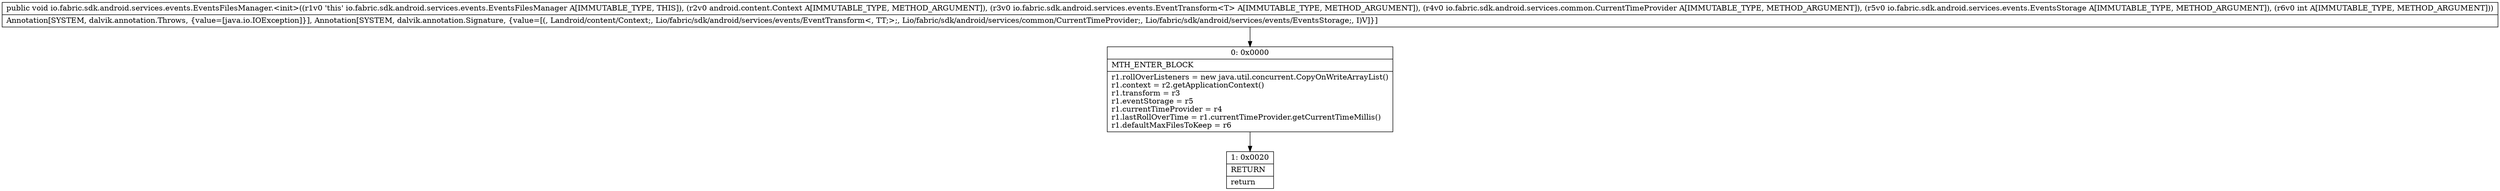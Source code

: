 digraph "CFG forio.fabric.sdk.android.services.events.EventsFilesManager.\<init\>(Landroid\/content\/Context;Lio\/fabric\/sdk\/android\/services\/events\/EventTransform;Lio\/fabric\/sdk\/android\/services\/common\/CurrentTimeProvider;Lio\/fabric\/sdk\/android\/services\/events\/EventsStorage;I)V" {
Node_0 [shape=record,label="{0\:\ 0x0000|MTH_ENTER_BLOCK\l|r1.rollOverListeners = new java.util.concurrent.CopyOnWriteArrayList()\lr1.context = r2.getApplicationContext()\lr1.transform = r3\lr1.eventStorage = r5\lr1.currentTimeProvider = r4\lr1.lastRollOverTime = r1.currentTimeProvider.getCurrentTimeMillis()\lr1.defaultMaxFilesToKeep = r6\l}"];
Node_1 [shape=record,label="{1\:\ 0x0020|RETURN\l|return\l}"];
MethodNode[shape=record,label="{public void io.fabric.sdk.android.services.events.EventsFilesManager.\<init\>((r1v0 'this' io.fabric.sdk.android.services.events.EventsFilesManager A[IMMUTABLE_TYPE, THIS]), (r2v0 android.content.Context A[IMMUTABLE_TYPE, METHOD_ARGUMENT]), (r3v0 io.fabric.sdk.android.services.events.EventTransform\<T\> A[IMMUTABLE_TYPE, METHOD_ARGUMENT]), (r4v0 io.fabric.sdk.android.services.common.CurrentTimeProvider A[IMMUTABLE_TYPE, METHOD_ARGUMENT]), (r5v0 io.fabric.sdk.android.services.events.EventsStorage A[IMMUTABLE_TYPE, METHOD_ARGUMENT]), (r6v0 int A[IMMUTABLE_TYPE, METHOD_ARGUMENT]))  | Annotation[SYSTEM, dalvik.annotation.Throws, \{value=[java.io.IOException]\}], Annotation[SYSTEM, dalvik.annotation.Signature, \{value=[(, Landroid\/content\/Context;, Lio\/fabric\/sdk\/android\/services\/events\/EventTransform\<, TT;\>;, Lio\/fabric\/sdk\/android\/services\/common\/CurrentTimeProvider;, Lio\/fabric\/sdk\/android\/services\/events\/EventsStorage;, I)V]\}]\l}"];
MethodNode -> Node_0;
Node_0 -> Node_1;
}

